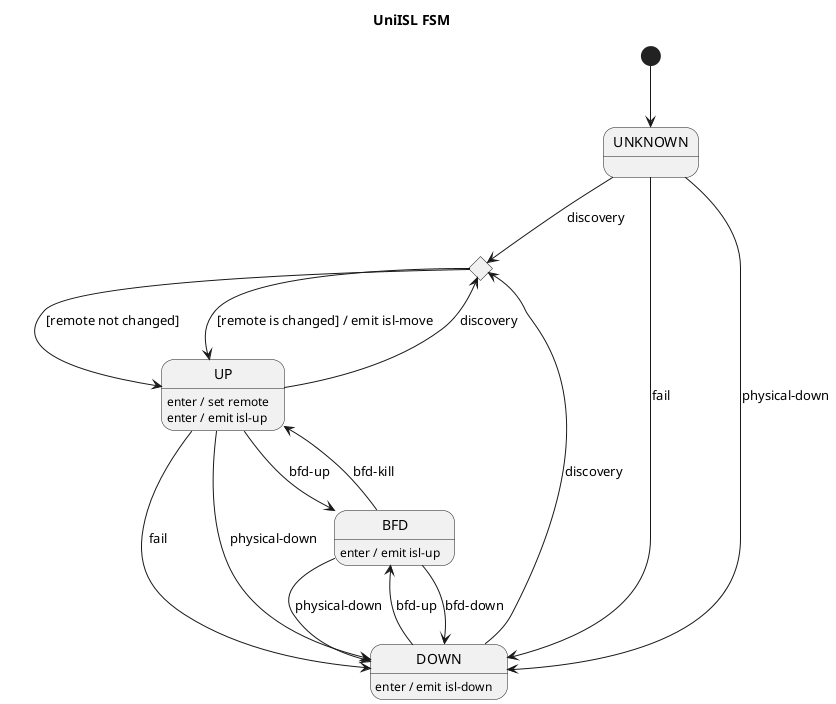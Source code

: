 Internal state
* endpoint (construct time)
* remote

Input signals
* discovery
* fail
* physical-down
* bfd-up
* bfd-down
* bfd-kill

Ouput signals
* isl-move
* isl-up
* isl-down
* physical-down

@startuml
title UniISL FSM

[*] --> UNKNOWN

state moveChoice <<choice>>

UNKNOWN --> moveChoice : discovery
UNKNOWN --> DOWN : fail
UNKNOWN --> DOWN : physical-down

UP --> moveChoice : discovery
UP --> DOWN : fail
UP --> DOWN : physical-down
UP --> BFD : bfd-up
UP : enter / set remote
UP : enter / emit isl-up

moveChoice --> UP : [remote not changed]
moveChoice --> UP : [remote is changed] / emit isl-move

DOWN --> moveChoice : discovery
DOWN --> BFD : bfd-up
DOWN : enter / emit isl-down

BFD --> DOWN : physical-down
BFD --> DOWN : bfd-down
BFD --> UP : bfd-kill
BFD : enter / emit isl-up

@enduml
